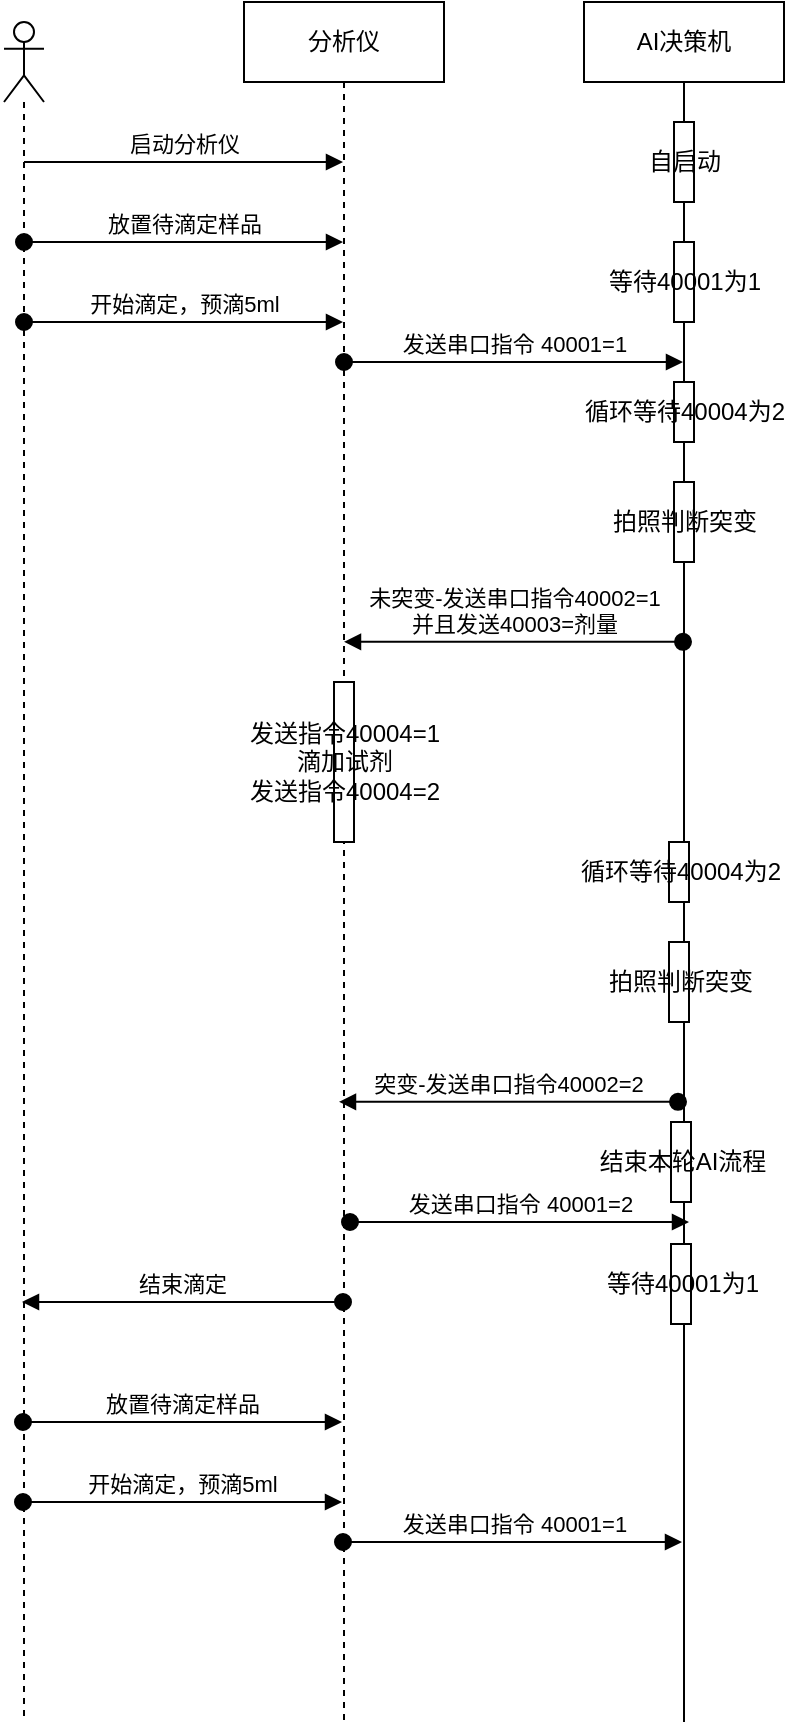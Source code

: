 <mxfile version="20.7.4" type="github">
  <diagram id="I9DXT-ueyr1dZtZgeZVM" name="Page-1">
    <mxGraphModel dx="1194" dy="621" grid="1" gridSize="10" guides="1" tooltips="1" connect="1" arrows="1" fold="1" page="1" pageScale="1" pageWidth="827" pageHeight="1169" math="0" shadow="0">
      <root>
        <mxCell id="0" />
        <mxCell id="1" parent="0" />
        <mxCell id="y6wobBPAsLzuYyVfoSZy-5" value="分析仪" style="shape=umlLifeline;perimeter=lifelinePerimeter;whiteSpace=wrap;html=1;container=1;collapsible=0;recursiveResize=0;outlineConnect=0;" parent="1" vertex="1">
          <mxGeometry x="190" y="190" width="100" height="860" as="geometry" />
        </mxCell>
        <mxCell id="y6wobBPAsLzuYyVfoSZy-21" value="发送串口指令 40001=1" style="html=1;verticalAlign=bottom;startArrow=oval;startFill=1;endArrow=block;startSize=8;rounded=0;" parent="y6wobBPAsLzuYyVfoSZy-5" target="y6wobBPAsLzuYyVfoSZy-6" edge="1">
          <mxGeometry width="60" relative="1" as="geometry">
            <mxPoint x="50" y="180" as="sourcePoint" />
            <mxPoint x="110" y="180" as="targetPoint" />
          </mxGeometry>
        </mxCell>
        <mxCell id="_r-T3VkqyiKVVPjlkhmP-1" value="发送指令40004=1&lt;br&gt;滴加试剂&lt;br&gt;发送指令40004=2" style="html=1;points=[];perimeter=orthogonalPerimeter;" vertex="1" parent="y6wobBPAsLzuYyVfoSZy-5">
          <mxGeometry x="45" y="340" width="10" height="80" as="geometry" />
        </mxCell>
        <mxCell id="y6wobBPAsLzuYyVfoSZy-6" value="AI决策机" style="shape=umlLifeline;perimeter=lifelinePerimeter;whiteSpace=wrap;html=1;container=1;collapsible=0;recursiveResize=0;outlineConnect=0;lifelineDashed=0;" parent="1" vertex="1">
          <mxGeometry x="360" y="190" width="100" height="860" as="geometry" />
        </mxCell>
        <mxCell id="y6wobBPAsLzuYyVfoSZy-17" value="自启动" style="html=1;points=[];perimeter=orthogonalPerimeter;" parent="y6wobBPAsLzuYyVfoSZy-6" vertex="1">
          <mxGeometry x="45" y="60" width="10" height="40" as="geometry" />
        </mxCell>
        <mxCell id="y6wobBPAsLzuYyVfoSZy-18" value="等待40001为1" style="html=1;points=[];perimeter=orthogonalPerimeter;" parent="y6wobBPAsLzuYyVfoSZy-6" vertex="1">
          <mxGeometry x="45" y="120" width="10" height="40" as="geometry" />
        </mxCell>
        <mxCell id="y6wobBPAsLzuYyVfoSZy-22" value="循环等待40004为2" style="html=1;points=[];perimeter=orthogonalPerimeter;" parent="y6wobBPAsLzuYyVfoSZy-6" vertex="1">
          <mxGeometry x="45" y="190" width="10" height="30" as="geometry" />
        </mxCell>
        <mxCell id="y6wobBPAsLzuYyVfoSZy-23" value="拍照判断突变" style="html=1;points=[];perimeter=orthogonalPerimeter;" parent="y6wobBPAsLzuYyVfoSZy-6" vertex="1">
          <mxGeometry x="45" y="240" width="10" height="40" as="geometry" />
        </mxCell>
        <mxCell id="y6wobBPAsLzuYyVfoSZy-35" value="结束滴定" style="html=1;verticalAlign=bottom;startArrow=oval;startFill=1;endArrow=block;startSize=8;rounded=0;" parent="y6wobBPAsLzuYyVfoSZy-6" edge="1">
          <mxGeometry width="60" relative="1" as="geometry">
            <mxPoint x="-120.5" y="650" as="sourcePoint" />
            <mxPoint x="-281" y="650" as="targetPoint" />
          </mxGeometry>
        </mxCell>
        <mxCell id="y6wobBPAsLzuYyVfoSZy-36" value="放置待滴定样品" style="html=1;verticalAlign=bottom;startArrow=oval;startFill=1;endArrow=block;startSize=8;rounded=0;" parent="y6wobBPAsLzuYyVfoSZy-6" edge="1">
          <mxGeometry x="0.003" width="60" relative="1" as="geometry">
            <mxPoint x="-280.5" y="710" as="sourcePoint" />
            <mxPoint x="-121" y="710" as="targetPoint" />
            <mxPoint as="offset" />
          </mxGeometry>
        </mxCell>
        <mxCell id="y6wobBPAsLzuYyVfoSZy-37" value="开始滴定，预滴5ml" style="html=1;verticalAlign=bottom;startArrow=oval;startFill=1;endArrow=block;startSize=8;rounded=0;" parent="y6wobBPAsLzuYyVfoSZy-6" edge="1">
          <mxGeometry width="60" relative="1" as="geometry">
            <mxPoint x="-280.5" y="750" as="sourcePoint" />
            <mxPoint x="-121" y="750" as="targetPoint" />
          </mxGeometry>
        </mxCell>
        <mxCell id="y6wobBPAsLzuYyVfoSZy-32" value="结束本轮AI流程" style="html=1;points=[];perimeter=orthogonalPerimeter;" parent="y6wobBPAsLzuYyVfoSZy-6" vertex="1">
          <mxGeometry x="43.5" y="560" width="10" height="40" as="geometry" />
        </mxCell>
        <mxCell id="y6wobBPAsLzuYyVfoSZy-29" value="循环等待40004为2" style="html=1;points=[];perimeter=orthogonalPerimeter;" parent="y6wobBPAsLzuYyVfoSZy-6" vertex="1">
          <mxGeometry x="42.5" y="420" width="10" height="30" as="geometry" />
        </mxCell>
        <mxCell id="y6wobBPAsLzuYyVfoSZy-30" value="拍照判断突变" style="html=1;points=[];perimeter=orthogonalPerimeter;" parent="y6wobBPAsLzuYyVfoSZy-6" vertex="1">
          <mxGeometry x="42.5" y="470" width="10" height="40" as="geometry" />
        </mxCell>
        <mxCell id="y6wobBPAsLzuYyVfoSZy-31" value="突变-发送串口指令40002=2" style="html=1;verticalAlign=bottom;startArrow=oval;startFill=1;endArrow=block;startSize=8;rounded=0;entryX=0.5;entryY=0.83;entryDx=0;entryDy=0;entryPerimeter=0;" parent="y6wobBPAsLzuYyVfoSZy-6" edge="1">
          <mxGeometry width="60" relative="1" as="geometry">
            <mxPoint x="47" y="549.9" as="sourcePoint" />
            <mxPoint x="-122.5" y="549.9" as="targetPoint" />
          </mxGeometry>
        </mxCell>
        <mxCell id="y6wobBPAsLzuYyVfoSZy-33" value="等待40001为1" style="html=1;points=[];perimeter=orthogonalPerimeter;" parent="y6wobBPAsLzuYyVfoSZy-6" vertex="1">
          <mxGeometry x="43.5" y="621" width="10" height="40" as="geometry" />
        </mxCell>
        <mxCell id="y6wobBPAsLzuYyVfoSZy-34" value="发送串口指令 40001=2" style="html=1;verticalAlign=bottom;startArrow=oval;startFill=1;endArrow=block;startSize=8;rounded=0;" parent="y6wobBPAsLzuYyVfoSZy-6" edge="1">
          <mxGeometry width="60" relative="1" as="geometry">
            <mxPoint x="-117" y="610" as="sourcePoint" />
            <mxPoint x="52.5" y="610" as="targetPoint" />
          </mxGeometry>
        </mxCell>
        <mxCell id="y6wobBPAsLzuYyVfoSZy-38" value="发送串口指令 40001=1" style="html=1;verticalAlign=bottom;startArrow=oval;startFill=1;endArrow=block;startSize=8;rounded=0;" parent="y6wobBPAsLzuYyVfoSZy-6" edge="1">
          <mxGeometry width="60" relative="1" as="geometry">
            <mxPoint x="-120.5" y="770" as="sourcePoint" />
            <mxPoint x="49" y="770" as="targetPoint" />
          </mxGeometry>
        </mxCell>
        <mxCell id="y6wobBPAsLzuYyVfoSZy-7" value="" style="shape=umlLifeline;participant=umlActor;perimeter=lifelinePerimeter;whiteSpace=wrap;html=1;container=1;collapsible=0;recursiveResize=0;verticalAlign=top;spacingTop=36;outlineConnect=0;" parent="1" vertex="1">
          <mxGeometry x="70" y="200" width="20" height="850" as="geometry" />
        </mxCell>
        <mxCell id="y6wobBPAsLzuYyVfoSZy-8" value="启动分析仪" style="html=1;verticalAlign=bottom;endArrow=block;rounded=0;" parent="y6wobBPAsLzuYyVfoSZy-7" target="y6wobBPAsLzuYyVfoSZy-5" edge="1">
          <mxGeometry width="80" relative="1" as="geometry">
            <mxPoint x="10" y="70" as="sourcePoint" />
            <mxPoint x="90" y="70" as="targetPoint" />
          </mxGeometry>
        </mxCell>
        <mxCell id="y6wobBPAsLzuYyVfoSZy-9" value="放置待滴定样品" style="html=1;verticalAlign=bottom;startArrow=oval;startFill=1;endArrow=block;startSize=8;rounded=0;" parent="y6wobBPAsLzuYyVfoSZy-7" target="y6wobBPAsLzuYyVfoSZy-5" edge="1">
          <mxGeometry x="0.003" width="60" relative="1" as="geometry">
            <mxPoint x="10" y="110" as="sourcePoint" />
            <mxPoint x="70" y="110" as="targetPoint" />
            <mxPoint as="offset" />
          </mxGeometry>
        </mxCell>
        <mxCell id="y6wobBPAsLzuYyVfoSZy-10" value="开始滴定，预滴5ml" style="html=1;verticalAlign=bottom;startArrow=oval;startFill=1;endArrow=block;startSize=8;rounded=0;" parent="y6wobBPAsLzuYyVfoSZy-7" target="y6wobBPAsLzuYyVfoSZy-5" edge="1">
          <mxGeometry width="60" relative="1" as="geometry">
            <mxPoint x="10" y="150" as="sourcePoint" />
            <mxPoint x="70" y="150" as="targetPoint" />
          </mxGeometry>
        </mxCell>
        <mxCell id="y6wobBPAsLzuYyVfoSZy-24" value="未突变-发送串口指令40002=1&lt;br&gt;并且发送40003=剂量" style="html=1;verticalAlign=bottom;startArrow=oval;startFill=1;endArrow=block;startSize=8;rounded=0;entryX=0.5;entryY=0.83;entryDx=0;entryDy=0;entryPerimeter=0;" parent="1" edge="1">
          <mxGeometry width="60" relative="1" as="geometry">
            <mxPoint x="409.5" y="509.9" as="sourcePoint" />
            <mxPoint x="240" y="509.9" as="targetPoint" />
          </mxGeometry>
        </mxCell>
      </root>
    </mxGraphModel>
  </diagram>
</mxfile>
